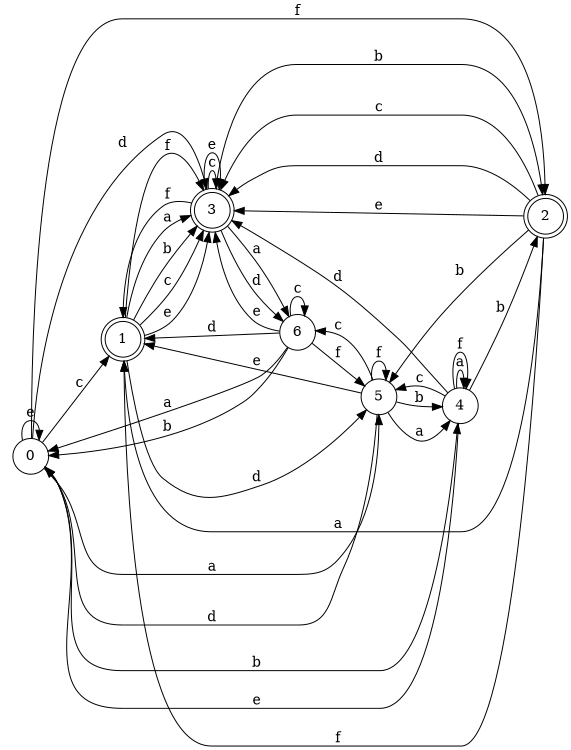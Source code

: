 digraph n6_1 {
__start0 [label="" shape="none"];

rankdir=LR;
size="8,5";

s0 [style="filled", color="black", fillcolor="white" shape="circle", label="0"];
s1 [style="rounded,filled", color="black", fillcolor="white" shape="doublecircle", label="1"];
s2 [style="rounded,filled", color="black", fillcolor="white" shape="doublecircle", label="2"];
s3 [style="rounded,filled", color="black", fillcolor="white" shape="doublecircle", label="3"];
s4 [style="filled", color="black", fillcolor="white" shape="circle", label="4"];
s5 [style="filled", color="black", fillcolor="white" shape="circle", label="5"];
s6 [style="filled", color="black", fillcolor="white" shape="circle", label="6"];
s0 -> s5 [label="a"];
s0 -> s4 [label="b"];
s0 -> s1 [label="c"];
s0 -> s3 [label="d"];
s0 -> s0 [label="e"];
s0 -> s2 [label="f"];
s1 -> s3 [label="a"];
s1 -> s3 [label="b"];
s1 -> s3 [label="c"];
s1 -> s5 [label="d"];
s1 -> s3 [label="e"];
s1 -> s3 [label="f"];
s2 -> s1 [label="a"];
s2 -> s5 [label="b"];
s2 -> s3 [label="c"];
s2 -> s3 [label="d"];
s2 -> s3 [label="e"];
s2 -> s1 [label="f"];
s3 -> s6 [label="a"];
s3 -> s2 [label="b"];
s3 -> s3 [label="c"];
s3 -> s6 [label="d"];
s3 -> s3 [label="e"];
s3 -> s1 [label="f"];
s4 -> s4 [label="a"];
s4 -> s2 [label="b"];
s4 -> s5 [label="c"];
s4 -> s3 [label="d"];
s4 -> s0 [label="e"];
s4 -> s4 [label="f"];
s5 -> s4 [label="a"];
s5 -> s4 [label="b"];
s5 -> s6 [label="c"];
s5 -> s0 [label="d"];
s5 -> s1 [label="e"];
s5 -> s5 [label="f"];
s6 -> s0 [label="a"];
s6 -> s0 [label="b"];
s6 -> s6 [label="c"];
s6 -> s1 [label="d"];
s6 -> s3 [label="e"];
s6 -> s5 [label="f"];

}
